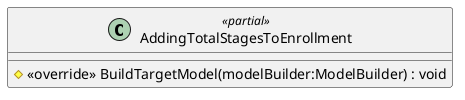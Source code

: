 @startuml
class AddingTotalStagesToEnrollment <<partial>> {
    # <<override>> BuildTargetModel(modelBuilder:ModelBuilder) : void
}
@enduml
